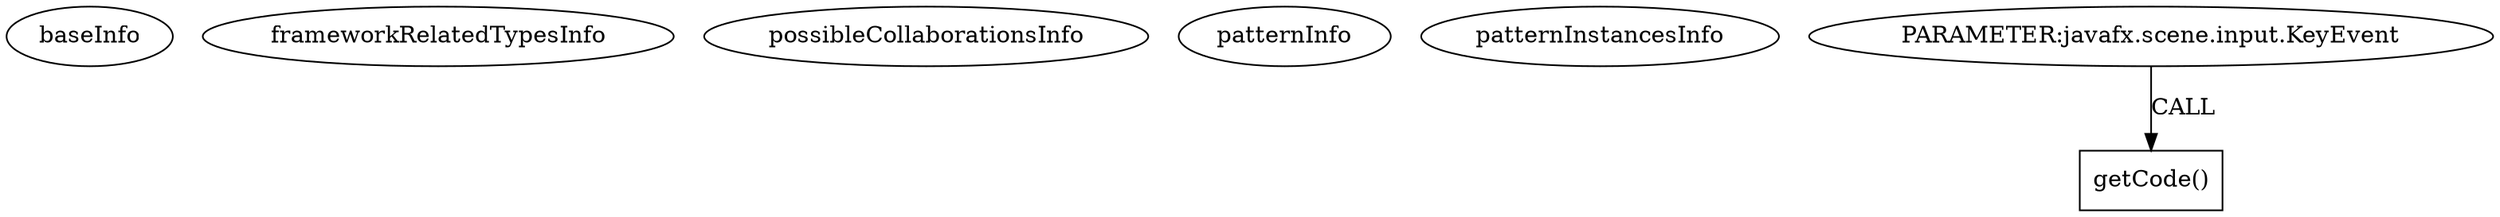 digraph {
baseInfo[graphId=769,category="pattern",isAnonymous=false,possibleRelation=false]
frameworkRelatedTypesInfo[]
possibleCollaborationsInfo[]
patternInfo[frequency=44.0,patternRootClient=null]
patternInstancesInfo[0="Ellen102-cirkeltje~/Ellen102-cirkeltje/cirkeltje-master/src/testbeweging/TestBeweging.java~void start(javafx.stage.Stage)~409",1="nablex-jfx-control-date~/nablex-jfx-control-date/jfx-control-date-master/src/main/java/be/nabu/jfx/control/date/DatePicker.java~void initialize()~3725",2="UrsKR-fxcalendar~/UrsKR-fxcalendar/fxcalendar-master/src/main/java/com/sai/javafx/calendar/FXCalendar.java~void configureCalendar()~1523",3="suxue-tetris~/suxue-tetris/tetris-master/src/tetris/core/Game.java~void Game(tetris.core.UIController,tetris.core.Option)~4354",4="jeyoon-Snake~/jeyoon-Snake/Snake-master/src/Snake.java~void Snake(World)~3317",5="bianconejo-CEFX~/bianconejo-CEFX/CEFX-master/src/cefx/util/EditingComboCell.java~void updateItem(java.lang.Boolean,boolean)~2169",6="Enriqe-Breaking-Bad-Brick-Breaker~/Enriqe-Breaking-Bad-Brick-Breaker/Breaking-Bad-Brick-Breaker-master/src/bbbrickbreaker/Level.java~void initContent(int)~446",7="bianconejo-CEFX~/bianconejo-CEFX/CEFX-master/src/cefx/util/AutoCompleteComboBoxListener.java~AutoCompleteComboBoxListener~2166",8="glurbi-labifx~/glurbi-labifx/labifx-master/src/main/java/glurbi/labifx/Menu.java~void install(javafx.scene.layout.Pane)~2767",9="Ellen102-cirkeltje~/Ellen102-cirkeltje/cirkeltje-master/src/xml2beeld/vijf.java~void start(javafx.stage.Stage)~418",10="Johnmalc-JavaFX~/Johnmalc-JavaFX/JavaFX-master/src/ex/BackSpace.java~void start(javafx.stage.Stage)~634",11="didygo-gce-display~/didygo-gce-display/gce-display-master/src/proto1/Controller.java~void manageEvents()~2448",12="empollondefisica-PlanetGame~/empollondefisica-PlanetGame/PlanetGame-master/src/planetGame/GameMap.java~void GameMap(double,double,javafx.scene.Scene)~2632",13="yusiangpotato-Potato3~/yusiangpotato-Potato3/Potato3-master/src/ControlPanelHelper.java~javafx.scene.layout.VBox createControlPanel(SimX)~4914",14="johnwatson11218-cardcitefx~/johnwatson11218-cardcitefx/cardcitefx-master/Cardcite/src/main/java/cardcite/ui/CardCiteMain.java~void start(javafx.stage.Stage)~3359",15="ckesc-AdbKeyMonkey~/ckesc-AdbKeyMonkey/AdbKeyMonkey-master/src/main/java/ru/ckesc/adbkeyboard/Controller.java~KeyUpEventHandler~2279",16="jsnsimpson-tilisty~/jsnsimpson-tilisty/tilisty-master/src/com/tilisty/views/TiPropertyView.java~void setupPropertyView()~3411",17="Totenfluch-TPrivateChat-Client~/Totenfluch-TPrivateChat-Client/TPrivateChat-Client-master/TPvtChat-C/src/me/Totenfluch/pack/Main.java~void start(javafx.stage.Stage)~1501",18="hock323-eventManager~/hock323-eventManager/EventManager-master/src/eventManager/fx/EditingBlindCell.java~void createTextField()~3037",19="miamidade-spook-detector~/miamidade-spook-detector/spook-detector-master/src/gov/miamidade/mediaviewer/MediaViewerPane.java~void initialize()~3630",20="hock323-eventManager~/hock323-eventManager/EventManager-master/src/eventManager/fx/EditingIntegerChopCell.java~void createTextField()~3040",21="gregory-lyons-voyage-to-venus~/gregory-lyons-voyage-to-venus/voyage-to-venus-master/src/game_gml14/KeyPressedHandler.java~KeyPressedHandler~2819",22="AaronJRubin-javafx-pong~/AaronJRubin-javafx-pong/javafx-pong-master/src/main/java/game/Game.java~void Game(javafx.stage.Stage,int,int,double,boolean,boolean,boolean,boolean)~103",23="aydex-TDT4100~/aydex-TDT4100/TDT4100-master/src/oving8/Asteroids.java~Asteroids~1980",24="didygo-gce-display~/didygo-gce-display/gce-display-master/src/proto1/Controller2.java~void manageEvents()~2402",25="Ellen102-cirkeltje~/Ellen102-cirkeltje/cirkeltje-master/src/testbeweging/vier.java~void start(javafx.stage.Stage)~413",26="bianconejo-CEFX~/bianconejo-CEFX/CEFX-master/src/cefx/util/AbstractEditableCell.java~void createTextField()~2171",27="gleba-cppoints~/gleba-cppoints/cppoints-master/src/cpapp/view/EditTableController.java~void createTextField()~2756",28="Ellen102-cirkeltje~/Ellen102-cirkeltje/cirkeltje-master/src/testbeweging/drie.java~void start(javafx.stage.Stage)~407",29="JASCValentine-BrickBreaker~/JASCValentine-BrickBreaker/BrickBreaker-master/src/brickbreaker/Level.java~void initContent(int)~562",30="Ellen102-test2~/Ellen102-test2/test2-master/src/test2/Test2.java~void start(javafx.stage.Stage)~426",31="hock323-eventManager~/hock323-eventManager/EventManager-master/src/eventManager/fx/EditingIntegerPrizeCell.java~void createTextField()~3042",32="syd711-mephisto_fx~/syd711-mephisto_fx/mephisto_fx-master/src/main/java/de/mephisto/radiofx/MephistoRadioFX.java~void addStateListener(javafx.stage.Stage)~4406",33="JeremieAstray-studentScoreAnalysis~/JeremieAstray-studentScoreAnalysis/studentScoreAnalysis-master/src/com/jeremie/scoreAnalysis/view/ScoreEditingCell.java~void createTextField()~620",34="villu164-SoneOtsing~/villu164-SoneOtsing/SoneOtsing-master/src/application/Main.java~void start(javafx.stage.Stage)~4695",35="Ellen102-cirkeltje~/Ellen102-cirkeltje/cirkeltje-master/src/testbeweging/twee.java~void start(javafx.stage.Stage)~411",36="bianconejo-CEFX~/bianconejo-CEFX/CEFX-master/src/cefx/util/EditingCheckCell.java~void updateItem(java.lang.Boolean,boolean)~2174",37="Ellen102-cirkeltje~/Ellen102-cirkeltje/cirkeltje-master/src/xml2beeld/zes.java~void start(javafx.stage.Stage)~416",38="jperedadnr-RiggedHand~/jperedadnr-RiggedHand/RiggedHand-master/src/utils/DragSupport.java~void DragSupport(javafx.scene.Scene,javafx.scene.input.KeyCode,javafx.scene.input.MouseButton,javafx.geometry.Orientation,javafx.beans.property.Property,double)~3398",39="hock323-eventManager~/hock323-eventManager/EventManager-master/src/eventManager/fx/EditingStringAnnouncementCell.java~void createTextField()~3049",40="hock323-eventManager~/hock323-eventManager/EventManager-master/src/eventManager/fx/EditingPrizeCell.java~void createTextField()~3044"]
5[label="PARAMETER:javafx.scene.input.KeyEvent",vertexType="PARAMETER_DECLARATION",isFrameworkType=false]
12[label="getCode()",vertexType="INSIDE_CALL",isFrameworkType=false,shape=box]
5->12[label="CALL"]
}
